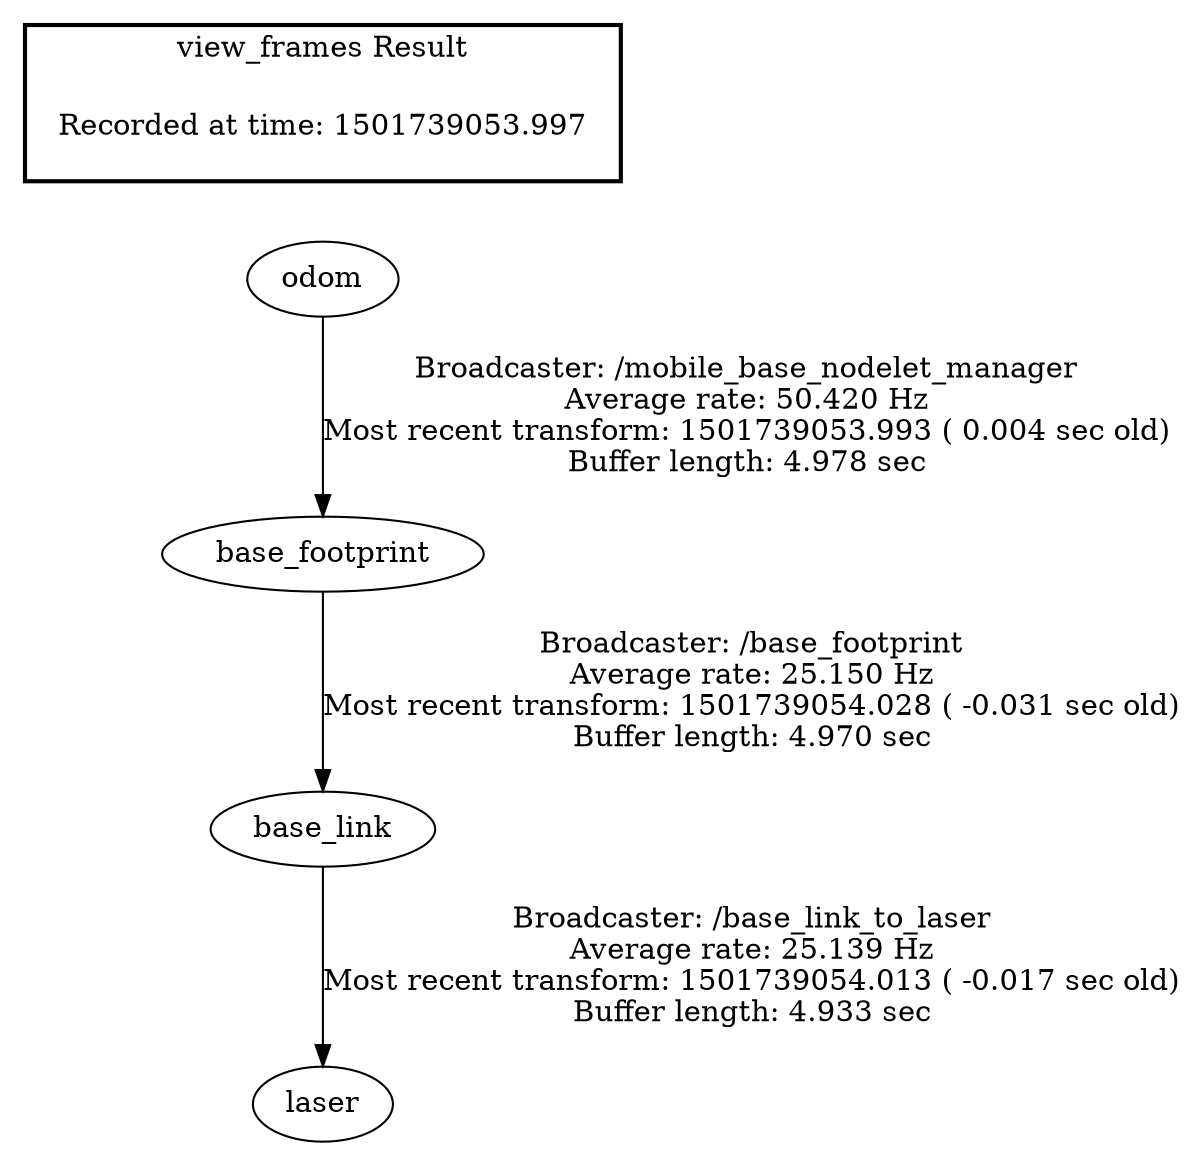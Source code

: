 digraph G {
"odom" -> "base_footprint"[label="Broadcaster: /mobile_base_nodelet_manager\nAverage rate: 50.420 Hz\nMost recent transform: 1501739053.993 ( 0.004 sec old)\nBuffer length: 4.978 sec\n"];
"base_footprint" -> "base_link"[label="Broadcaster: /base_footprint\nAverage rate: 25.150 Hz\nMost recent transform: 1501739054.028 ( -0.031 sec old)\nBuffer length: 4.970 sec\n"];
"base_link" -> "laser"[label="Broadcaster: /base_link_to_laser\nAverage rate: 25.139 Hz\nMost recent transform: 1501739054.013 ( -0.017 sec old)\nBuffer length: 4.933 sec\n"];
edge [style=invis];
 subgraph cluster_legend { style=bold; color=black; label ="view_frames Result";
"Recorded at time: 1501739053.997"[ shape=plaintext ] ;
 }->"odom";
}